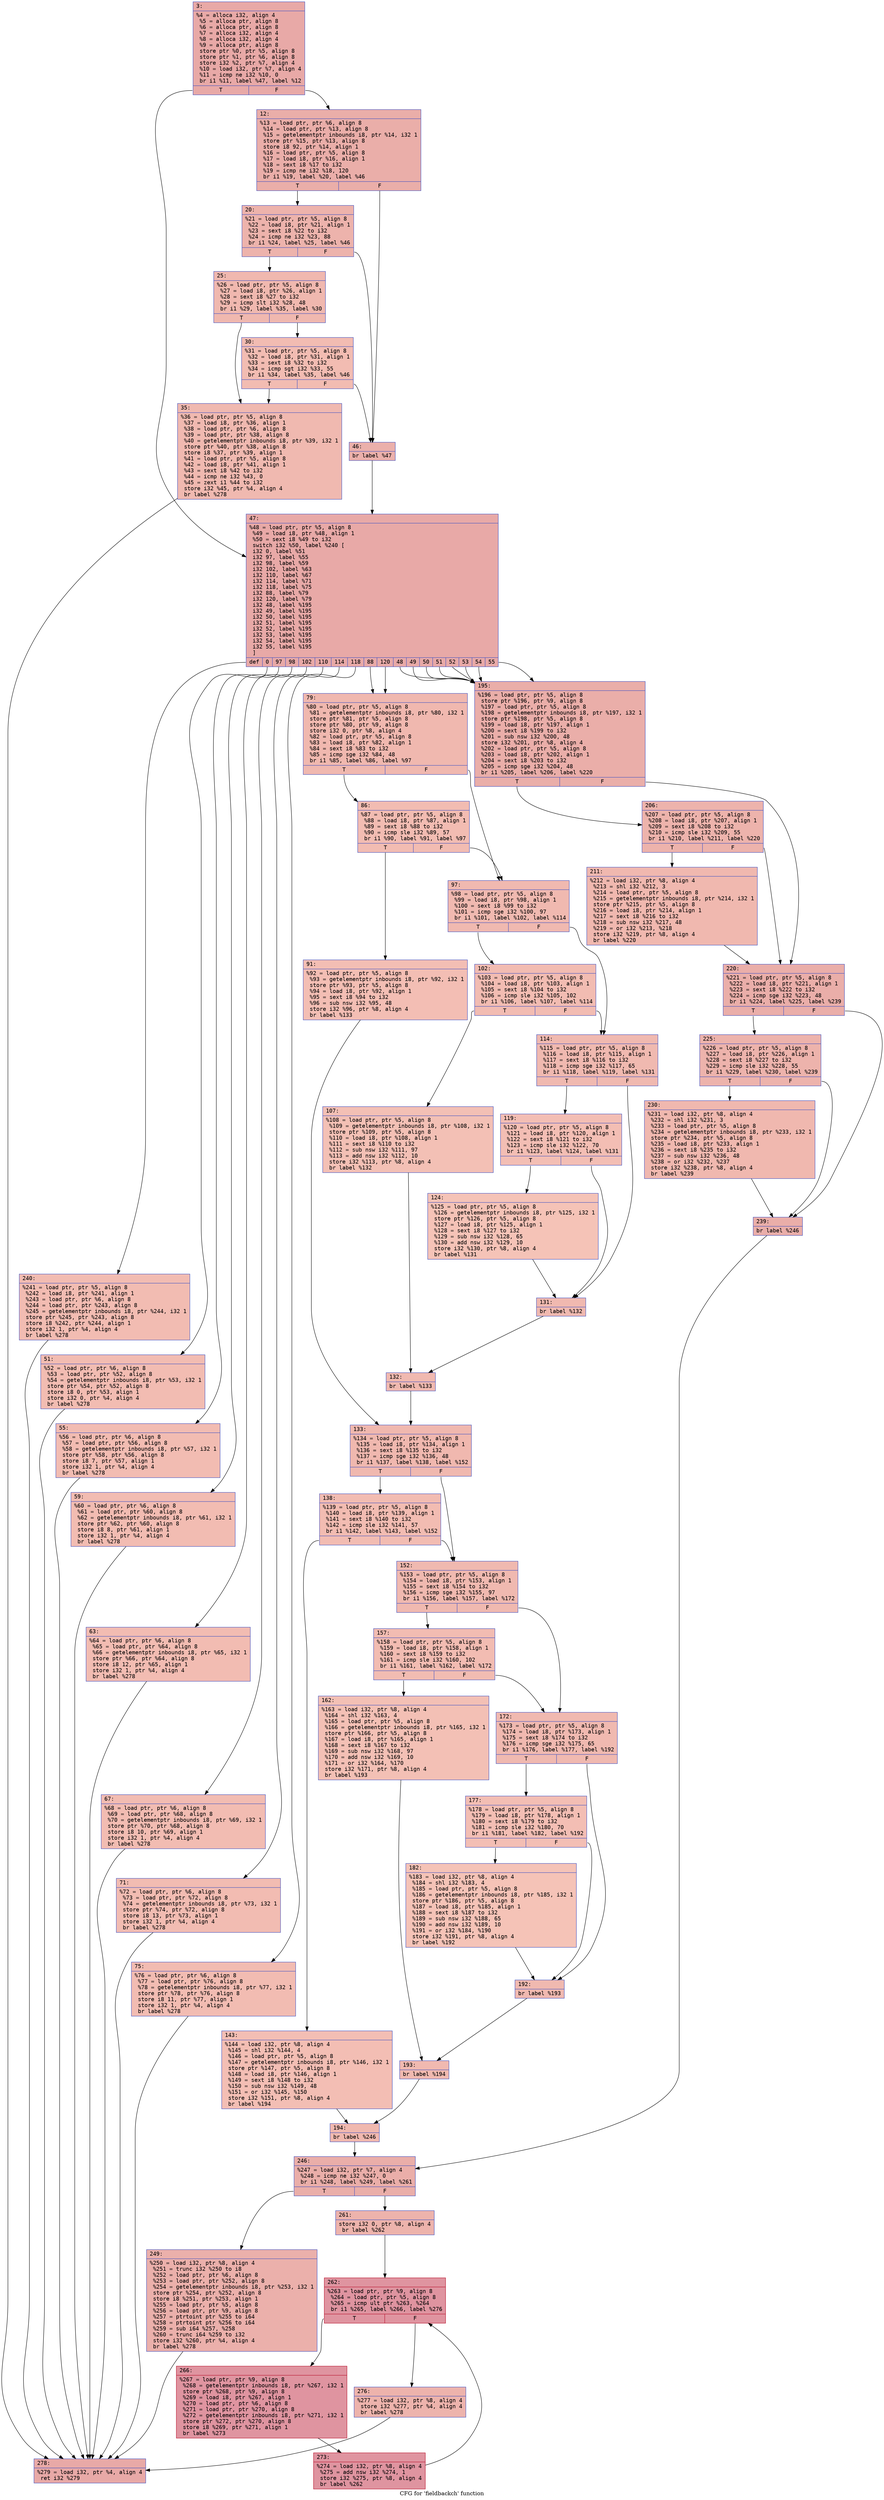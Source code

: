 digraph "CFG for 'fieldbackch' function" {
	label="CFG for 'fieldbackch' function";

	Node0x600003d04370 [shape=record,color="#3d50c3ff", style=filled, fillcolor="#ca3b3770" fontname="Courier",label="{3:\l|  %4 = alloca i32, align 4\l  %5 = alloca ptr, align 8\l  %6 = alloca ptr, align 8\l  %7 = alloca i32, align 4\l  %8 = alloca i32, align 4\l  %9 = alloca ptr, align 8\l  store ptr %0, ptr %5, align 8\l  store ptr %1, ptr %6, align 8\l  store i32 %2, ptr %7, align 4\l  %10 = load i32, ptr %7, align 4\l  %11 = icmp ne i32 %10, 0\l  br i1 %11, label %47, label %12\l|{<s0>T|<s1>F}}"];
	Node0x600003d04370:s0 -> Node0x600003d04960[tooltip="3 -> 47\nProbability 62.50%" ];
	Node0x600003d04370:s1 -> Node0x600003d04780[tooltip="3 -> 12\nProbability 37.50%" ];
	Node0x600003d04780 [shape=record,color="#3d50c3ff", style=filled, fillcolor="#d0473d70" fontname="Courier",label="{12:\l|  %13 = load ptr, ptr %6, align 8\l  %14 = load ptr, ptr %13, align 8\l  %15 = getelementptr inbounds i8, ptr %14, i32 1\l  store ptr %15, ptr %13, align 8\l  store i8 92, ptr %14, align 1\l  %16 = load ptr, ptr %5, align 8\l  %17 = load i8, ptr %16, align 1\l  %18 = sext i8 %17 to i32\l  %19 = icmp ne i32 %18, 120\l  br i1 %19, label %20, label %46\l|{<s0>T|<s1>F}}"];
	Node0x600003d04780:s0 -> Node0x600003d047d0[tooltip="12 -> 20\nProbability 50.00%" ];
	Node0x600003d04780:s1 -> Node0x600003d04910[tooltip="12 -> 46\nProbability 50.00%" ];
	Node0x600003d047d0 [shape=record,color="#3d50c3ff", style=filled, fillcolor="#d6524470" fontname="Courier",label="{20:\l|  %21 = load ptr, ptr %5, align 8\l  %22 = load i8, ptr %21, align 1\l  %23 = sext i8 %22 to i32\l  %24 = icmp ne i32 %23, 88\l  br i1 %24, label %25, label %46\l|{<s0>T|<s1>F}}"];
	Node0x600003d047d0:s0 -> Node0x600003d04820[tooltip="20 -> 25\nProbability 50.00%" ];
	Node0x600003d047d0:s1 -> Node0x600003d04910[tooltip="20 -> 46\nProbability 50.00%" ];
	Node0x600003d04820 [shape=record,color="#3d50c3ff", style=filled, fillcolor="#dc5d4a70" fontname="Courier",label="{25:\l|  %26 = load ptr, ptr %5, align 8\l  %27 = load i8, ptr %26, align 1\l  %28 = sext i8 %27 to i32\l  %29 = icmp slt i32 %28, 48\l  br i1 %29, label %35, label %30\l|{<s0>T|<s1>F}}"];
	Node0x600003d04820:s0 -> Node0x600003d048c0[tooltip="25 -> 35\nProbability 50.00%" ];
	Node0x600003d04820:s1 -> Node0x600003d04870[tooltip="25 -> 30\nProbability 50.00%" ];
	Node0x600003d04870 [shape=record,color="#3d50c3ff", style=filled, fillcolor="#e1675170" fontname="Courier",label="{30:\l|  %31 = load ptr, ptr %5, align 8\l  %32 = load i8, ptr %31, align 1\l  %33 = sext i8 %32 to i32\l  %34 = icmp sgt i32 %33, 55\l  br i1 %34, label %35, label %46\l|{<s0>T|<s1>F}}"];
	Node0x600003d04870:s0 -> Node0x600003d048c0[tooltip="30 -> 35\nProbability 50.00%" ];
	Node0x600003d04870:s1 -> Node0x600003d04910[tooltip="30 -> 46\nProbability 50.00%" ];
	Node0x600003d048c0 [shape=record,color="#3d50c3ff", style=filled, fillcolor="#de614d70" fontname="Courier",label="{35:\l|  %36 = load ptr, ptr %5, align 8\l  %37 = load i8, ptr %36, align 1\l  %38 = load ptr, ptr %6, align 8\l  %39 = load ptr, ptr %38, align 8\l  %40 = getelementptr inbounds i8, ptr %39, i32 1\l  store ptr %40, ptr %38, align 8\l  store i8 %37, ptr %39, align 1\l  %41 = load ptr, ptr %5, align 8\l  %42 = load i8, ptr %41, align 1\l  %43 = sext i8 %42 to i32\l  %44 = icmp ne i32 %43, 0\l  %45 = zext i1 %44 to i32\l  store i32 %45, ptr %4, align 4\l  br label %278\l}"];
	Node0x600003d048c0 -> Node0x600003d057c0[tooltip="35 -> 278\nProbability 100.00%" ];
	Node0x600003d04910 [shape=record,color="#3d50c3ff", style=filled, fillcolor="#d24b4070" fontname="Courier",label="{46:\l|  br label %47\l}"];
	Node0x600003d04910 -> Node0x600003d04960[tooltip="46 -> 47\nProbability 100.00%" ];
	Node0x600003d04960 [shape=record,color="#3d50c3ff", style=filled, fillcolor="#ca3b3770" fontname="Courier",label="{47:\l|  %48 = load ptr, ptr %5, align 8\l  %49 = load i8, ptr %48, align 1\l  %50 = sext i8 %49 to i32\l  switch i32 %50, label %240 [\l    i32 0, label %51\l    i32 97, label %55\l    i32 98, label %59\l    i32 102, label %63\l    i32 110, label %67\l    i32 114, label %71\l    i32 118, label %75\l    i32 88, label %79\l    i32 120, label %79\l    i32 48, label %195\l    i32 49, label %195\l    i32 50, label %195\l    i32 51, label %195\l    i32 52, label %195\l    i32 53, label %195\l    i32 54, label %195\l    i32 55, label %195\l  ]\l|{<s0>def|<s1>0|<s2>97|<s3>98|<s4>102|<s5>110|<s6>114|<s7>118|<s8>88|<s9>120|<s10>48|<s11>49|<s12>50|<s13>51|<s14>52|<s15>53|<s16>54|<s17>55}}"];
	Node0x600003d04960:s0 -> Node0x600003d05540[tooltip="47 -> 240\nProbability 5.56%" ];
	Node0x600003d04960:s1 -> Node0x600003d049b0[tooltip="47 -> 51\nProbability 5.56%" ];
	Node0x600003d04960:s2 -> Node0x600003d04a00[tooltip="47 -> 55\nProbability 5.56%" ];
	Node0x600003d04960:s3 -> Node0x600003d04a50[tooltip="47 -> 59\nProbability 5.56%" ];
	Node0x600003d04960:s4 -> Node0x600003d04aa0[tooltip="47 -> 63\nProbability 5.56%" ];
	Node0x600003d04960:s5 -> Node0x600003d04af0[tooltip="47 -> 67\nProbability 5.56%" ];
	Node0x600003d04960:s6 -> Node0x600003d04b40[tooltip="47 -> 71\nProbability 5.56%" ];
	Node0x600003d04960:s7 -> Node0x600003d04b90[tooltip="47 -> 75\nProbability 5.56%" ];
	Node0x600003d04960:s8 -> Node0x600003d04be0[tooltip="47 -> 79\nProbability 11.11%" ];
	Node0x600003d04960:s9 -> Node0x600003d04be0[tooltip="47 -> 79\nProbability 11.11%" ];
	Node0x600003d04960:s10 -> Node0x600003d05310[tooltip="47 -> 195\nProbability 44.44%" ];
	Node0x600003d04960:s11 -> Node0x600003d05310[tooltip="47 -> 195\nProbability 44.44%" ];
	Node0x600003d04960:s12 -> Node0x600003d05310[tooltip="47 -> 195\nProbability 44.44%" ];
	Node0x600003d04960:s13 -> Node0x600003d05310[tooltip="47 -> 195\nProbability 44.44%" ];
	Node0x600003d04960:s14 -> Node0x600003d05310[tooltip="47 -> 195\nProbability 44.44%" ];
	Node0x600003d04960:s15 -> Node0x600003d05310[tooltip="47 -> 195\nProbability 44.44%" ];
	Node0x600003d04960:s16 -> Node0x600003d05310[tooltip="47 -> 195\nProbability 44.44%" ];
	Node0x600003d04960:s17 -> Node0x600003d05310[tooltip="47 -> 195\nProbability 44.44%" ];
	Node0x600003d049b0 [shape=record,color="#3d50c3ff", style=filled, fillcolor="#e1675170" fontname="Courier",label="{51:\l|  %52 = load ptr, ptr %6, align 8\l  %53 = load ptr, ptr %52, align 8\l  %54 = getelementptr inbounds i8, ptr %53, i32 1\l  store ptr %54, ptr %52, align 8\l  store i8 0, ptr %53, align 1\l  store i32 0, ptr %4, align 4\l  br label %278\l}"];
	Node0x600003d049b0 -> Node0x600003d057c0[tooltip="51 -> 278\nProbability 100.00%" ];
	Node0x600003d04a00 [shape=record,color="#3d50c3ff", style=filled, fillcolor="#e1675170" fontname="Courier",label="{55:\l|  %56 = load ptr, ptr %6, align 8\l  %57 = load ptr, ptr %56, align 8\l  %58 = getelementptr inbounds i8, ptr %57, i32 1\l  store ptr %58, ptr %56, align 8\l  store i8 7, ptr %57, align 1\l  store i32 1, ptr %4, align 4\l  br label %278\l}"];
	Node0x600003d04a00 -> Node0x600003d057c0[tooltip="55 -> 278\nProbability 100.00%" ];
	Node0x600003d04a50 [shape=record,color="#3d50c3ff", style=filled, fillcolor="#e1675170" fontname="Courier",label="{59:\l|  %60 = load ptr, ptr %6, align 8\l  %61 = load ptr, ptr %60, align 8\l  %62 = getelementptr inbounds i8, ptr %61, i32 1\l  store ptr %62, ptr %60, align 8\l  store i8 8, ptr %61, align 1\l  store i32 1, ptr %4, align 4\l  br label %278\l}"];
	Node0x600003d04a50 -> Node0x600003d057c0[tooltip="59 -> 278\nProbability 100.00%" ];
	Node0x600003d04aa0 [shape=record,color="#3d50c3ff", style=filled, fillcolor="#e1675170" fontname="Courier",label="{63:\l|  %64 = load ptr, ptr %6, align 8\l  %65 = load ptr, ptr %64, align 8\l  %66 = getelementptr inbounds i8, ptr %65, i32 1\l  store ptr %66, ptr %64, align 8\l  store i8 12, ptr %65, align 1\l  store i32 1, ptr %4, align 4\l  br label %278\l}"];
	Node0x600003d04aa0 -> Node0x600003d057c0[tooltip="63 -> 278\nProbability 100.00%" ];
	Node0x600003d04af0 [shape=record,color="#3d50c3ff", style=filled, fillcolor="#e1675170" fontname="Courier",label="{67:\l|  %68 = load ptr, ptr %6, align 8\l  %69 = load ptr, ptr %68, align 8\l  %70 = getelementptr inbounds i8, ptr %69, i32 1\l  store ptr %70, ptr %68, align 8\l  store i8 10, ptr %69, align 1\l  store i32 1, ptr %4, align 4\l  br label %278\l}"];
	Node0x600003d04af0 -> Node0x600003d057c0[tooltip="67 -> 278\nProbability 100.00%" ];
	Node0x600003d04b40 [shape=record,color="#3d50c3ff", style=filled, fillcolor="#e1675170" fontname="Courier",label="{71:\l|  %72 = load ptr, ptr %6, align 8\l  %73 = load ptr, ptr %72, align 8\l  %74 = getelementptr inbounds i8, ptr %73, i32 1\l  store ptr %74, ptr %72, align 8\l  store i8 13, ptr %73, align 1\l  store i32 1, ptr %4, align 4\l  br label %278\l}"];
	Node0x600003d04b40 -> Node0x600003d057c0[tooltip="71 -> 278\nProbability 100.00%" ];
	Node0x600003d04b90 [shape=record,color="#3d50c3ff", style=filled, fillcolor="#e1675170" fontname="Courier",label="{75:\l|  %76 = load ptr, ptr %6, align 8\l  %77 = load ptr, ptr %76, align 8\l  %78 = getelementptr inbounds i8, ptr %77, i32 1\l  store ptr %78, ptr %76, align 8\l  store i8 11, ptr %77, align 1\l  store i32 1, ptr %4, align 4\l  br label %278\l}"];
	Node0x600003d04b90 -> Node0x600003d057c0[tooltip="75 -> 278\nProbability 100.00%" ];
	Node0x600003d04be0 [shape=record,color="#3d50c3ff", style=filled, fillcolor="#dc5d4a70" fontname="Courier",label="{79:\l|  %80 = load ptr, ptr %5, align 8\l  %81 = getelementptr inbounds i8, ptr %80, i32 1\l  store ptr %81, ptr %5, align 8\l  store ptr %80, ptr %9, align 8\l  store i32 0, ptr %8, align 4\l  %82 = load ptr, ptr %5, align 8\l  %83 = load i8, ptr %82, align 1\l  %84 = sext i8 %83 to i32\l  %85 = icmp sge i32 %84, 48\l  br i1 %85, label %86, label %97\l|{<s0>T|<s1>F}}"];
	Node0x600003d04be0:s0 -> Node0x600003d04c30[tooltip="79 -> 86\nProbability 50.00%" ];
	Node0x600003d04be0:s1 -> Node0x600003d04cd0[tooltip="79 -> 97\nProbability 50.00%" ];
	Node0x600003d04c30 [shape=record,color="#3d50c3ff", style=filled, fillcolor="#e1675170" fontname="Courier",label="{86:\l|  %87 = load ptr, ptr %5, align 8\l  %88 = load i8, ptr %87, align 1\l  %89 = sext i8 %88 to i32\l  %90 = icmp sle i32 %89, 57\l  br i1 %90, label %91, label %97\l|{<s0>T|<s1>F}}"];
	Node0x600003d04c30:s0 -> Node0x600003d04c80[tooltip="86 -> 91\nProbability 50.00%" ];
	Node0x600003d04c30:s1 -> Node0x600003d04cd0[tooltip="86 -> 97\nProbability 50.00%" ];
	Node0x600003d04c80 [shape=record,color="#3d50c3ff", style=filled, fillcolor="#e36c5570" fontname="Courier",label="{91:\l|  %92 = load ptr, ptr %5, align 8\l  %93 = getelementptr inbounds i8, ptr %92, i32 1\l  store ptr %93, ptr %5, align 8\l  %94 = load i8, ptr %92, align 1\l  %95 = sext i8 %94 to i32\l  %96 = sub nsw i32 %95, 48\l  store i32 %96, ptr %8, align 4\l  br label %133\l}"];
	Node0x600003d04c80 -> Node0x600003d04f50[tooltip="91 -> 133\nProbability 100.00%" ];
	Node0x600003d04cd0 [shape=record,color="#3d50c3ff", style=filled, fillcolor="#de614d70" fontname="Courier",label="{97:\l|  %98 = load ptr, ptr %5, align 8\l  %99 = load i8, ptr %98, align 1\l  %100 = sext i8 %99 to i32\l  %101 = icmp sge i32 %100, 97\l  br i1 %101, label %102, label %114\l|{<s0>T|<s1>F}}"];
	Node0x600003d04cd0:s0 -> Node0x600003d04d20[tooltip="97 -> 102\nProbability 50.00%" ];
	Node0x600003d04cd0:s1 -> Node0x600003d04dc0[tooltip="97 -> 114\nProbability 50.00%" ];
	Node0x600003d04d20 [shape=record,color="#3d50c3ff", style=filled, fillcolor="#e1675170" fontname="Courier",label="{102:\l|  %103 = load ptr, ptr %5, align 8\l  %104 = load i8, ptr %103, align 1\l  %105 = sext i8 %104 to i32\l  %106 = icmp sle i32 %105, 102\l  br i1 %106, label %107, label %114\l|{<s0>T|<s1>F}}"];
	Node0x600003d04d20:s0 -> Node0x600003d04d70[tooltip="102 -> 107\nProbability 50.00%" ];
	Node0x600003d04d20:s1 -> Node0x600003d04dc0[tooltip="102 -> 114\nProbability 50.00%" ];
	Node0x600003d04d70 [shape=record,color="#3d50c3ff", style=filled, fillcolor="#e5705870" fontname="Courier",label="{107:\l|  %108 = load ptr, ptr %5, align 8\l  %109 = getelementptr inbounds i8, ptr %108, i32 1\l  store ptr %109, ptr %5, align 8\l  %110 = load i8, ptr %108, align 1\l  %111 = sext i8 %110 to i32\l  %112 = sub nsw i32 %111, 97\l  %113 = add nsw i32 %112, 10\l  store i32 %113, ptr %8, align 4\l  br label %132\l}"];
	Node0x600003d04d70 -> Node0x600003d04f00[tooltip="107 -> 132\nProbability 100.00%" ];
	Node0x600003d04dc0 [shape=record,color="#3d50c3ff", style=filled, fillcolor="#de614d70" fontname="Courier",label="{114:\l|  %115 = load ptr, ptr %5, align 8\l  %116 = load i8, ptr %115, align 1\l  %117 = sext i8 %116 to i32\l  %118 = icmp sge i32 %117, 65\l  br i1 %118, label %119, label %131\l|{<s0>T|<s1>F}}"];
	Node0x600003d04dc0:s0 -> Node0x600003d04e10[tooltip="114 -> 119\nProbability 50.00%" ];
	Node0x600003d04dc0:s1 -> Node0x600003d04eb0[tooltip="114 -> 131\nProbability 50.00%" ];
	Node0x600003d04e10 [shape=record,color="#3d50c3ff", style=filled, fillcolor="#e36c5570" fontname="Courier",label="{119:\l|  %120 = load ptr, ptr %5, align 8\l  %121 = load i8, ptr %120, align 1\l  %122 = sext i8 %121 to i32\l  %123 = icmp sle i32 %122, 70\l  br i1 %123, label %124, label %131\l|{<s0>T|<s1>F}}"];
	Node0x600003d04e10:s0 -> Node0x600003d04e60[tooltip="119 -> 124\nProbability 50.00%" ];
	Node0x600003d04e10:s1 -> Node0x600003d04eb0[tooltip="119 -> 131\nProbability 50.00%" ];
	Node0x600003d04e60 [shape=record,color="#3d50c3ff", style=filled, fillcolor="#e8765c70" fontname="Courier",label="{124:\l|  %125 = load ptr, ptr %5, align 8\l  %126 = getelementptr inbounds i8, ptr %125, i32 1\l  store ptr %126, ptr %5, align 8\l  %127 = load i8, ptr %125, align 1\l  %128 = sext i8 %127 to i32\l  %129 = sub nsw i32 %128, 65\l  %130 = add nsw i32 %129, 10\l  store i32 %130, ptr %8, align 4\l  br label %131\l}"];
	Node0x600003d04e60 -> Node0x600003d04eb0[tooltip="124 -> 131\nProbability 100.00%" ];
	Node0x600003d04eb0 [shape=record,color="#3d50c3ff", style=filled, fillcolor="#de614d70" fontname="Courier",label="{131:\l|  br label %132\l}"];
	Node0x600003d04eb0 -> Node0x600003d04f00[tooltip="131 -> 132\nProbability 100.00%" ];
	Node0x600003d04f00 [shape=record,color="#3d50c3ff", style=filled, fillcolor="#de614d70" fontname="Courier",label="{132:\l|  br label %133\l}"];
	Node0x600003d04f00 -> Node0x600003d04f50[tooltip="132 -> 133\nProbability 100.00%" ];
	Node0x600003d04f50 [shape=record,color="#3d50c3ff", style=filled, fillcolor="#dc5d4a70" fontname="Courier",label="{133:\l|  %134 = load ptr, ptr %5, align 8\l  %135 = load i8, ptr %134, align 1\l  %136 = sext i8 %135 to i32\l  %137 = icmp sge i32 %136, 48\l  br i1 %137, label %138, label %152\l|{<s0>T|<s1>F}}"];
	Node0x600003d04f50:s0 -> Node0x600003d04fa0[tooltip="133 -> 138\nProbability 50.00%" ];
	Node0x600003d04f50:s1 -> Node0x600003d05040[tooltip="133 -> 152\nProbability 50.00%" ];
	Node0x600003d04fa0 [shape=record,color="#3d50c3ff", style=filled, fillcolor="#e1675170" fontname="Courier",label="{138:\l|  %139 = load ptr, ptr %5, align 8\l  %140 = load i8, ptr %139, align 1\l  %141 = sext i8 %140 to i32\l  %142 = icmp sle i32 %141, 57\l  br i1 %142, label %143, label %152\l|{<s0>T|<s1>F}}"];
	Node0x600003d04fa0:s0 -> Node0x600003d04ff0[tooltip="138 -> 143\nProbability 50.00%" ];
	Node0x600003d04fa0:s1 -> Node0x600003d05040[tooltip="138 -> 152\nProbability 50.00%" ];
	Node0x600003d04ff0 [shape=record,color="#3d50c3ff", style=filled, fillcolor="#e36c5570" fontname="Courier",label="{143:\l|  %144 = load i32, ptr %8, align 4\l  %145 = shl i32 %144, 4\l  %146 = load ptr, ptr %5, align 8\l  %147 = getelementptr inbounds i8, ptr %146, i32 1\l  store ptr %147, ptr %5, align 8\l  %148 = load i8, ptr %146, align 1\l  %149 = sext i8 %148 to i32\l  %150 = sub nsw i32 %149, 48\l  %151 = or i32 %145, %150\l  store i32 %151, ptr %8, align 4\l  br label %194\l}"];
	Node0x600003d04ff0 -> Node0x600003d052c0[tooltip="143 -> 194\nProbability 100.00%" ];
	Node0x600003d05040 [shape=record,color="#3d50c3ff", style=filled, fillcolor="#de614d70" fontname="Courier",label="{152:\l|  %153 = load ptr, ptr %5, align 8\l  %154 = load i8, ptr %153, align 1\l  %155 = sext i8 %154 to i32\l  %156 = icmp sge i32 %155, 97\l  br i1 %156, label %157, label %172\l|{<s0>T|<s1>F}}"];
	Node0x600003d05040:s0 -> Node0x600003d05090[tooltip="152 -> 157\nProbability 50.00%" ];
	Node0x600003d05040:s1 -> Node0x600003d05130[tooltip="152 -> 172\nProbability 50.00%" ];
	Node0x600003d05090 [shape=record,color="#3d50c3ff", style=filled, fillcolor="#e1675170" fontname="Courier",label="{157:\l|  %158 = load ptr, ptr %5, align 8\l  %159 = load i8, ptr %158, align 1\l  %160 = sext i8 %159 to i32\l  %161 = icmp sle i32 %160, 102\l  br i1 %161, label %162, label %172\l|{<s0>T|<s1>F}}"];
	Node0x600003d05090:s0 -> Node0x600003d050e0[tooltip="157 -> 162\nProbability 50.00%" ];
	Node0x600003d05090:s1 -> Node0x600003d05130[tooltip="157 -> 172\nProbability 50.00%" ];
	Node0x600003d050e0 [shape=record,color="#3d50c3ff", style=filled, fillcolor="#e5705870" fontname="Courier",label="{162:\l|  %163 = load i32, ptr %8, align 4\l  %164 = shl i32 %163, 4\l  %165 = load ptr, ptr %5, align 8\l  %166 = getelementptr inbounds i8, ptr %165, i32 1\l  store ptr %166, ptr %5, align 8\l  %167 = load i8, ptr %165, align 1\l  %168 = sext i8 %167 to i32\l  %169 = sub nsw i32 %168, 97\l  %170 = add nsw i32 %169, 10\l  %171 = or i32 %164, %170\l  store i32 %171, ptr %8, align 4\l  br label %193\l}"];
	Node0x600003d050e0 -> Node0x600003d05270[tooltip="162 -> 193\nProbability 100.00%" ];
	Node0x600003d05130 [shape=record,color="#3d50c3ff", style=filled, fillcolor="#de614d70" fontname="Courier",label="{172:\l|  %173 = load ptr, ptr %5, align 8\l  %174 = load i8, ptr %173, align 1\l  %175 = sext i8 %174 to i32\l  %176 = icmp sge i32 %175, 65\l  br i1 %176, label %177, label %192\l|{<s0>T|<s1>F}}"];
	Node0x600003d05130:s0 -> Node0x600003d05180[tooltip="172 -> 177\nProbability 50.00%" ];
	Node0x600003d05130:s1 -> Node0x600003d05220[tooltip="172 -> 192\nProbability 50.00%" ];
	Node0x600003d05180 [shape=record,color="#3d50c3ff", style=filled, fillcolor="#e36c5570" fontname="Courier",label="{177:\l|  %178 = load ptr, ptr %5, align 8\l  %179 = load i8, ptr %178, align 1\l  %180 = sext i8 %179 to i32\l  %181 = icmp sle i32 %180, 70\l  br i1 %181, label %182, label %192\l|{<s0>T|<s1>F}}"];
	Node0x600003d05180:s0 -> Node0x600003d051d0[tooltip="177 -> 182\nProbability 50.00%" ];
	Node0x600003d05180:s1 -> Node0x600003d05220[tooltip="177 -> 192\nProbability 50.00%" ];
	Node0x600003d051d0 [shape=record,color="#3d50c3ff", style=filled, fillcolor="#e8765c70" fontname="Courier",label="{182:\l|  %183 = load i32, ptr %8, align 4\l  %184 = shl i32 %183, 4\l  %185 = load ptr, ptr %5, align 8\l  %186 = getelementptr inbounds i8, ptr %185, i32 1\l  store ptr %186, ptr %5, align 8\l  %187 = load i8, ptr %185, align 1\l  %188 = sext i8 %187 to i32\l  %189 = sub nsw i32 %188, 65\l  %190 = add nsw i32 %189, 10\l  %191 = or i32 %184, %190\l  store i32 %191, ptr %8, align 4\l  br label %192\l}"];
	Node0x600003d051d0 -> Node0x600003d05220[tooltip="182 -> 192\nProbability 100.00%" ];
	Node0x600003d05220 [shape=record,color="#3d50c3ff", style=filled, fillcolor="#de614d70" fontname="Courier",label="{192:\l|  br label %193\l}"];
	Node0x600003d05220 -> Node0x600003d05270[tooltip="192 -> 193\nProbability 100.00%" ];
	Node0x600003d05270 [shape=record,color="#3d50c3ff", style=filled, fillcolor="#de614d70" fontname="Courier",label="{193:\l|  br label %194\l}"];
	Node0x600003d05270 -> Node0x600003d052c0[tooltip="193 -> 194\nProbability 100.00%" ];
	Node0x600003d052c0 [shape=record,color="#3d50c3ff", style=filled, fillcolor="#dc5d4a70" fontname="Courier",label="{194:\l|  br label %246\l}"];
	Node0x600003d052c0 -> Node0x600003d05590[tooltip="194 -> 246\nProbability 100.00%" ];
	Node0x600003d05310 [shape=record,color="#3d50c3ff", style=filled, fillcolor="#d0473d70" fontname="Courier",label="{195:\l|  %196 = load ptr, ptr %5, align 8\l  store ptr %196, ptr %9, align 8\l  %197 = load ptr, ptr %5, align 8\l  %198 = getelementptr inbounds i8, ptr %197, i32 1\l  store ptr %198, ptr %5, align 8\l  %199 = load i8, ptr %197, align 1\l  %200 = sext i8 %199 to i32\l  %201 = sub nsw i32 %200, 48\l  store i32 %201, ptr %8, align 4\l  %202 = load ptr, ptr %5, align 8\l  %203 = load i8, ptr %202, align 1\l  %204 = sext i8 %203 to i32\l  %205 = icmp sge i32 %204, 48\l  br i1 %205, label %206, label %220\l|{<s0>T|<s1>F}}"];
	Node0x600003d05310:s0 -> Node0x600003d05360[tooltip="195 -> 206\nProbability 50.00%" ];
	Node0x600003d05310:s1 -> Node0x600003d05400[tooltip="195 -> 220\nProbability 50.00%" ];
	Node0x600003d05360 [shape=record,color="#3d50c3ff", style=filled, fillcolor="#d6524470" fontname="Courier",label="{206:\l|  %207 = load ptr, ptr %5, align 8\l  %208 = load i8, ptr %207, align 1\l  %209 = sext i8 %208 to i32\l  %210 = icmp sle i32 %209, 55\l  br i1 %210, label %211, label %220\l|{<s0>T|<s1>F}}"];
	Node0x600003d05360:s0 -> Node0x600003d053b0[tooltip="206 -> 211\nProbability 50.00%" ];
	Node0x600003d05360:s1 -> Node0x600003d05400[tooltip="206 -> 220\nProbability 50.00%" ];
	Node0x600003d053b0 [shape=record,color="#3d50c3ff", style=filled, fillcolor="#dc5d4a70" fontname="Courier",label="{211:\l|  %212 = load i32, ptr %8, align 4\l  %213 = shl i32 %212, 3\l  %214 = load ptr, ptr %5, align 8\l  %215 = getelementptr inbounds i8, ptr %214, i32 1\l  store ptr %215, ptr %5, align 8\l  %216 = load i8, ptr %214, align 1\l  %217 = sext i8 %216 to i32\l  %218 = sub nsw i32 %217, 48\l  %219 = or i32 %213, %218\l  store i32 %219, ptr %8, align 4\l  br label %220\l}"];
	Node0x600003d053b0 -> Node0x600003d05400[tooltip="211 -> 220\nProbability 100.00%" ];
	Node0x600003d05400 [shape=record,color="#3d50c3ff", style=filled, fillcolor="#d0473d70" fontname="Courier",label="{220:\l|  %221 = load ptr, ptr %5, align 8\l  %222 = load i8, ptr %221, align 1\l  %223 = sext i8 %222 to i32\l  %224 = icmp sge i32 %223, 48\l  br i1 %224, label %225, label %239\l|{<s0>T|<s1>F}}"];
	Node0x600003d05400:s0 -> Node0x600003d05450[tooltip="220 -> 225\nProbability 50.00%" ];
	Node0x600003d05400:s1 -> Node0x600003d054f0[tooltip="220 -> 239\nProbability 50.00%" ];
	Node0x600003d05450 [shape=record,color="#3d50c3ff", style=filled, fillcolor="#d6524470" fontname="Courier",label="{225:\l|  %226 = load ptr, ptr %5, align 8\l  %227 = load i8, ptr %226, align 1\l  %228 = sext i8 %227 to i32\l  %229 = icmp sle i32 %228, 55\l  br i1 %229, label %230, label %239\l|{<s0>T|<s1>F}}"];
	Node0x600003d05450:s0 -> Node0x600003d054a0[tooltip="225 -> 230\nProbability 50.00%" ];
	Node0x600003d05450:s1 -> Node0x600003d054f0[tooltip="225 -> 239\nProbability 50.00%" ];
	Node0x600003d054a0 [shape=record,color="#3d50c3ff", style=filled, fillcolor="#dc5d4a70" fontname="Courier",label="{230:\l|  %231 = load i32, ptr %8, align 4\l  %232 = shl i32 %231, 3\l  %233 = load ptr, ptr %5, align 8\l  %234 = getelementptr inbounds i8, ptr %233, i32 1\l  store ptr %234, ptr %5, align 8\l  %235 = load i8, ptr %233, align 1\l  %236 = sext i8 %235 to i32\l  %237 = sub nsw i32 %236, 48\l  %238 = or i32 %232, %237\l  store i32 %238, ptr %8, align 4\l  br label %239\l}"];
	Node0x600003d054a0 -> Node0x600003d054f0[tooltip="230 -> 239\nProbability 100.00%" ];
	Node0x600003d054f0 [shape=record,color="#3d50c3ff", style=filled, fillcolor="#d0473d70" fontname="Courier",label="{239:\l|  br label %246\l}"];
	Node0x600003d054f0 -> Node0x600003d05590[tooltip="239 -> 246\nProbability 100.00%" ];
	Node0x600003d05540 [shape=record,color="#3d50c3ff", style=filled, fillcolor="#e1675170" fontname="Courier",label="{240:\l|  %241 = load ptr, ptr %5, align 8\l  %242 = load i8, ptr %241, align 1\l  %243 = load ptr, ptr %6, align 8\l  %244 = load ptr, ptr %243, align 8\l  %245 = getelementptr inbounds i8, ptr %244, i32 1\l  store ptr %245, ptr %243, align 8\l  store i8 %242, ptr %244, align 1\l  store i32 1, ptr %4, align 4\l  br label %278\l}"];
	Node0x600003d05540 -> Node0x600003d057c0[tooltip="240 -> 278\nProbability 100.00%" ];
	Node0x600003d05590 [shape=record,color="#3d50c3ff", style=filled, fillcolor="#d0473d70" fontname="Courier",label="{246:\l|  %247 = load i32, ptr %7, align 4\l  %248 = icmp ne i32 %247, 0\l  br i1 %248, label %249, label %261\l|{<s0>T|<s1>F}}"];
	Node0x600003d05590:s0 -> Node0x600003d055e0[tooltip="246 -> 249\nProbability 62.50%" ];
	Node0x600003d05590:s1 -> Node0x600003d05630[tooltip="246 -> 261\nProbability 37.50%" ];
	Node0x600003d055e0 [shape=record,color="#3d50c3ff", style=filled, fillcolor="#d24b4070" fontname="Courier",label="{249:\l|  %250 = load i32, ptr %8, align 4\l  %251 = trunc i32 %250 to i8\l  %252 = load ptr, ptr %6, align 8\l  %253 = load ptr, ptr %252, align 8\l  %254 = getelementptr inbounds i8, ptr %253, i32 1\l  store ptr %254, ptr %252, align 8\l  store i8 %251, ptr %253, align 1\l  %255 = load ptr, ptr %5, align 8\l  %256 = load ptr, ptr %9, align 8\l  %257 = ptrtoint ptr %255 to i64\l  %258 = ptrtoint ptr %256 to i64\l  %259 = sub i64 %257, %258\l  %260 = trunc i64 %259 to i32\l  store i32 %260, ptr %4, align 4\l  br label %278\l}"];
	Node0x600003d055e0 -> Node0x600003d057c0[tooltip="249 -> 278\nProbability 100.00%" ];
	Node0x600003d05630 [shape=record,color="#3d50c3ff", style=filled, fillcolor="#d6524470" fontname="Courier",label="{261:\l|  store i32 0, ptr %8, align 4\l  br label %262\l}"];
	Node0x600003d05630 -> Node0x600003d05680[tooltip="261 -> 262\nProbability 100.00%" ];
	Node0x600003d05680 [shape=record,color="#b70d28ff", style=filled, fillcolor="#b70d2870" fontname="Courier",label="{262:\l|  %263 = load ptr, ptr %9, align 8\l  %264 = load ptr, ptr %5, align 8\l  %265 = icmp ult ptr %263, %264\l  br i1 %265, label %266, label %276\l|{<s0>T|<s1>F}}"];
	Node0x600003d05680:s0 -> Node0x600003d056d0[tooltip="262 -> 266\nProbability 96.88%" ];
	Node0x600003d05680:s1 -> Node0x600003d05770[tooltip="262 -> 276\nProbability 3.12%" ];
	Node0x600003d056d0 [shape=record,color="#b70d28ff", style=filled, fillcolor="#b70d2870" fontname="Courier",label="{266:\l|  %267 = load ptr, ptr %9, align 8\l  %268 = getelementptr inbounds i8, ptr %267, i32 1\l  store ptr %268, ptr %9, align 8\l  %269 = load i8, ptr %267, align 1\l  %270 = load ptr, ptr %6, align 8\l  %271 = load ptr, ptr %270, align 8\l  %272 = getelementptr inbounds i8, ptr %271, i32 1\l  store ptr %272, ptr %270, align 8\l  store i8 %269, ptr %271, align 1\l  br label %273\l}"];
	Node0x600003d056d0 -> Node0x600003d05720[tooltip="266 -> 273\nProbability 100.00%" ];
	Node0x600003d05720 [shape=record,color="#b70d28ff", style=filled, fillcolor="#b70d2870" fontname="Courier",label="{273:\l|  %274 = load i32, ptr %8, align 4\l  %275 = add nsw i32 %274, 1\l  store i32 %275, ptr %8, align 4\l  br label %262\l}"];
	Node0x600003d05720 -> Node0x600003d05680[tooltip="273 -> 262\nProbability 100.00%" ];
	Node0x600003d05770 [shape=record,color="#3d50c3ff", style=filled, fillcolor="#d6524470" fontname="Courier",label="{276:\l|  %277 = load i32, ptr %8, align 4\l  store i32 %277, ptr %4, align 4\l  br label %278\l}"];
	Node0x600003d05770 -> Node0x600003d057c0[tooltip="276 -> 278\nProbability 100.00%" ];
	Node0x600003d057c0 [shape=record,color="#3d50c3ff", style=filled, fillcolor="#ca3b3770" fontname="Courier",label="{278:\l|  %279 = load i32, ptr %4, align 4\l  ret i32 %279\l}"];
}
